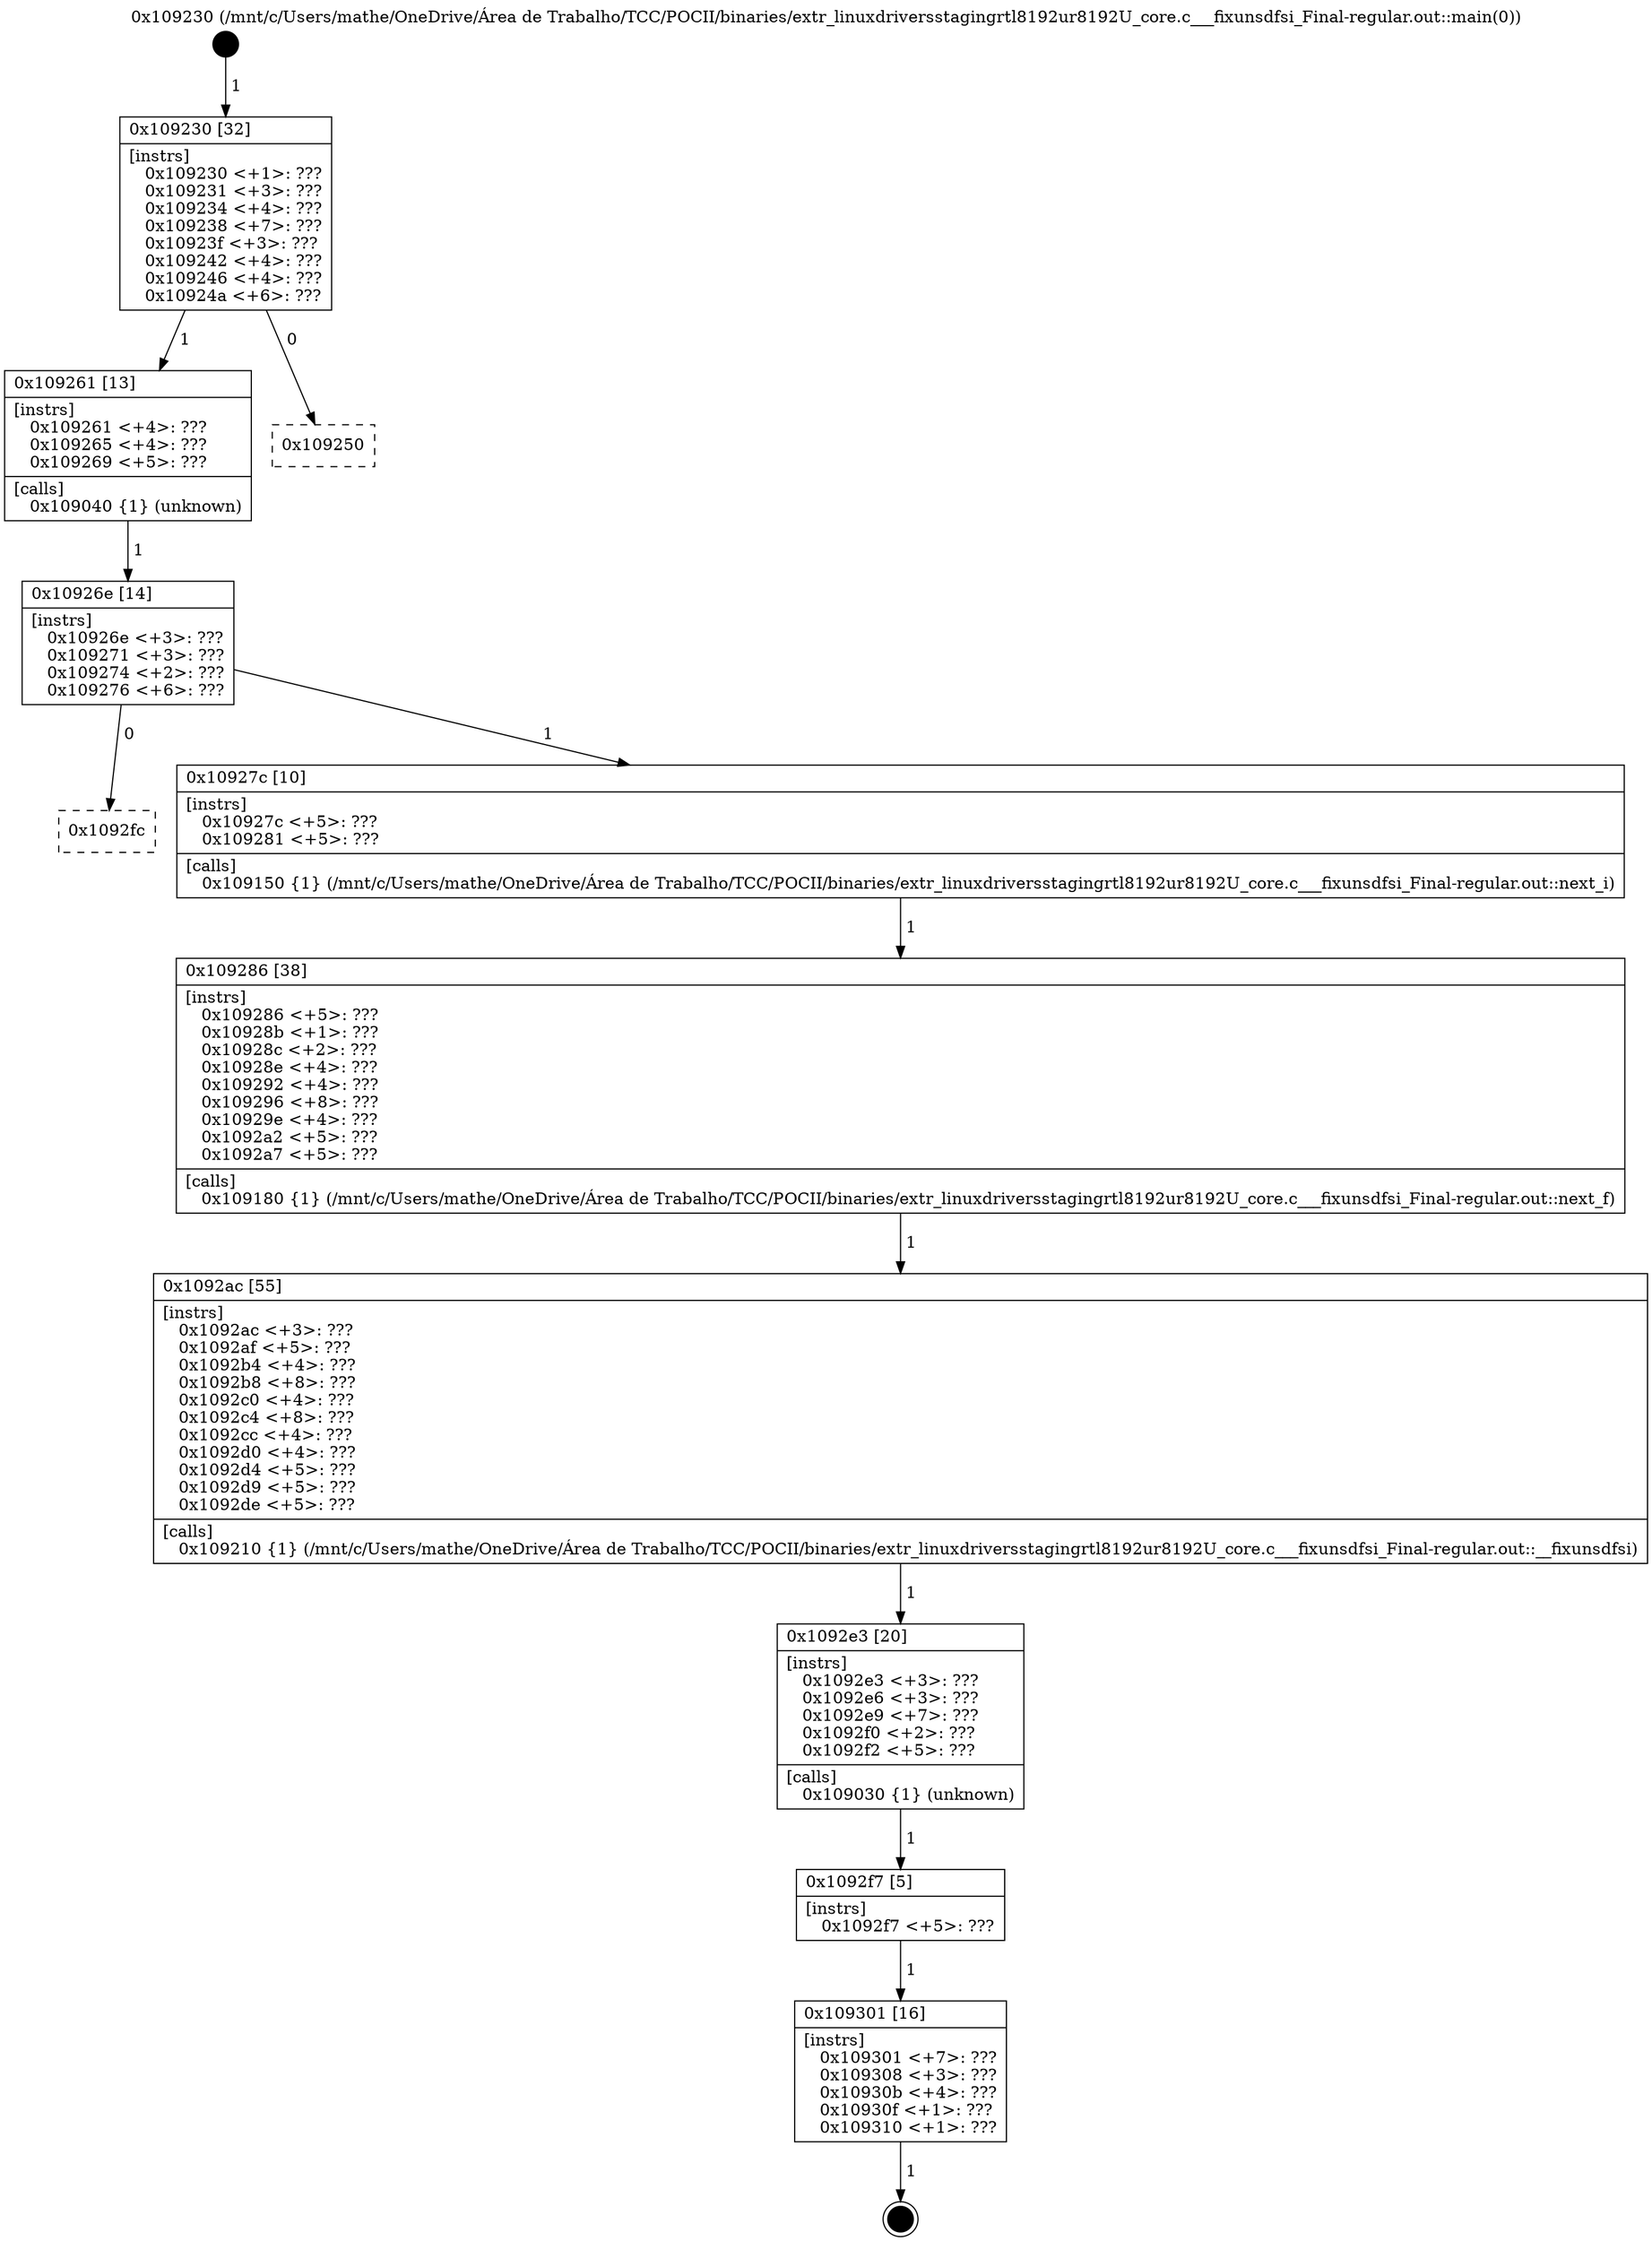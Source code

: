 digraph "0x109230" {
  label = "0x109230 (/mnt/c/Users/mathe/OneDrive/Área de Trabalho/TCC/POCII/binaries/extr_linuxdriversstagingrtl8192ur8192U_core.c___fixunsdfsi_Final-regular.out::main(0))"
  labelloc = "t"
  node[shape=record]

  Entry [label="",width=0.3,height=0.3,shape=circle,fillcolor=black,style=filled]
  "0x109230" [label="{
     0x109230 [32]\l
     | [instrs]\l
     &nbsp;&nbsp;0x109230 \<+1\>: ???\l
     &nbsp;&nbsp;0x109231 \<+3\>: ???\l
     &nbsp;&nbsp;0x109234 \<+4\>: ???\l
     &nbsp;&nbsp;0x109238 \<+7\>: ???\l
     &nbsp;&nbsp;0x10923f \<+3\>: ???\l
     &nbsp;&nbsp;0x109242 \<+4\>: ???\l
     &nbsp;&nbsp;0x109246 \<+4\>: ???\l
     &nbsp;&nbsp;0x10924a \<+6\>: ???\l
  }"]
  "0x109261" [label="{
     0x109261 [13]\l
     | [instrs]\l
     &nbsp;&nbsp;0x109261 \<+4\>: ???\l
     &nbsp;&nbsp;0x109265 \<+4\>: ???\l
     &nbsp;&nbsp;0x109269 \<+5\>: ???\l
     | [calls]\l
     &nbsp;&nbsp;0x109040 \{1\} (unknown)\l
  }"]
  "0x109250" [label="{
     0x109250\l
  }", style=dashed]
  "0x10926e" [label="{
     0x10926e [14]\l
     | [instrs]\l
     &nbsp;&nbsp;0x10926e \<+3\>: ???\l
     &nbsp;&nbsp;0x109271 \<+3\>: ???\l
     &nbsp;&nbsp;0x109274 \<+2\>: ???\l
     &nbsp;&nbsp;0x109276 \<+6\>: ???\l
  }"]
  "0x1092fc" [label="{
     0x1092fc\l
  }", style=dashed]
  "0x10927c" [label="{
     0x10927c [10]\l
     | [instrs]\l
     &nbsp;&nbsp;0x10927c \<+5\>: ???\l
     &nbsp;&nbsp;0x109281 \<+5\>: ???\l
     | [calls]\l
     &nbsp;&nbsp;0x109150 \{1\} (/mnt/c/Users/mathe/OneDrive/Área de Trabalho/TCC/POCII/binaries/extr_linuxdriversstagingrtl8192ur8192U_core.c___fixunsdfsi_Final-regular.out::next_i)\l
  }"]
  Exit [label="",width=0.3,height=0.3,shape=circle,fillcolor=black,style=filled,peripheries=2]
  "0x109286" [label="{
     0x109286 [38]\l
     | [instrs]\l
     &nbsp;&nbsp;0x109286 \<+5\>: ???\l
     &nbsp;&nbsp;0x10928b \<+1\>: ???\l
     &nbsp;&nbsp;0x10928c \<+2\>: ???\l
     &nbsp;&nbsp;0x10928e \<+4\>: ???\l
     &nbsp;&nbsp;0x109292 \<+4\>: ???\l
     &nbsp;&nbsp;0x109296 \<+8\>: ???\l
     &nbsp;&nbsp;0x10929e \<+4\>: ???\l
     &nbsp;&nbsp;0x1092a2 \<+5\>: ???\l
     &nbsp;&nbsp;0x1092a7 \<+5\>: ???\l
     | [calls]\l
     &nbsp;&nbsp;0x109180 \{1\} (/mnt/c/Users/mathe/OneDrive/Área de Trabalho/TCC/POCII/binaries/extr_linuxdriversstagingrtl8192ur8192U_core.c___fixunsdfsi_Final-regular.out::next_f)\l
  }"]
  "0x1092ac" [label="{
     0x1092ac [55]\l
     | [instrs]\l
     &nbsp;&nbsp;0x1092ac \<+3\>: ???\l
     &nbsp;&nbsp;0x1092af \<+5\>: ???\l
     &nbsp;&nbsp;0x1092b4 \<+4\>: ???\l
     &nbsp;&nbsp;0x1092b8 \<+8\>: ???\l
     &nbsp;&nbsp;0x1092c0 \<+4\>: ???\l
     &nbsp;&nbsp;0x1092c4 \<+8\>: ???\l
     &nbsp;&nbsp;0x1092cc \<+4\>: ???\l
     &nbsp;&nbsp;0x1092d0 \<+4\>: ???\l
     &nbsp;&nbsp;0x1092d4 \<+5\>: ???\l
     &nbsp;&nbsp;0x1092d9 \<+5\>: ???\l
     &nbsp;&nbsp;0x1092de \<+5\>: ???\l
     | [calls]\l
     &nbsp;&nbsp;0x109210 \{1\} (/mnt/c/Users/mathe/OneDrive/Área de Trabalho/TCC/POCII/binaries/extr_linuxdriversstagingrtl8192ur8192U_core.c___fixunsdfsi_Final-regular.out::__fixunsdfsi)\l
  }"]
  "0x1092e3" [label="{
     0x1092e3 [20]\l
     | [instrs]\l
     &nbsp;&nbsp;0x1092e3 \<+3\>: ???\l
     &nbsp;&nbsp;0x1092e6 \<+3\>: ???\l
     &nbsp;&nbsp;0x1092e9 \<+7\>: ???\l
     &nbsp;&nbsp;0x1092f0 \<+2\>: ???\l
     &nbsp;&nbsp;0x1092f2 \<+5\>: ???\l
     | [calls]\l
     &nbsp;&nbsp;0x109030 \{1\} (unknown)\l
  }"]
  "0x1092f7" [label="{
     0x1092f7 [5]\l
     | [instrs]\l
     &nbsp;&nbsp;0x1092f7 \<+5\>: ???\l
  }"]
  "0x109301" [label="{
     0x109301 [16]\l
     | [instrs]\l
     &nbsp;&nbsp;0x109301 \<+7\>: ???\l
     &nbsp;&nbsp;0x109308 \<+3\>: ???\l
     &nbsp;&nbsp;0x10930b \<+4\>: ???\l
     &nbsp;&nbsp;0x10930f \<+1\>: ???\l
     &nbsp;&nbsp;0x109310 \<+1\>: ???\l
  }"]
  Entry -> "0x109230" [label=" 1"]
  "0x109230" -> "0x109261" [label=" 1"]
  "0x109230" -> "0x109250" [label=" 0"]
  "0x109261" -> "0x10926e" [label=" 1"]
  "0x10926e" -> "0x1092fc" [label=" 0"]
  "0x10926e" -> "0x10927c" [label=" 1"]
  "0x109301" -> Exit [label=" 1"]
  "0x10927c" -> "0x109286" [label=" 1"]
  "0x109286" -> "0x1092ac" [label=" 1"]
  "0x1092ac" -> "0x1092e3" [label=" 1"]
  "0x1092e3" -> "0x1092f7" [label=" 1"]
  "0x1092f7" -> "0x109301" [label=" 1"]
}
